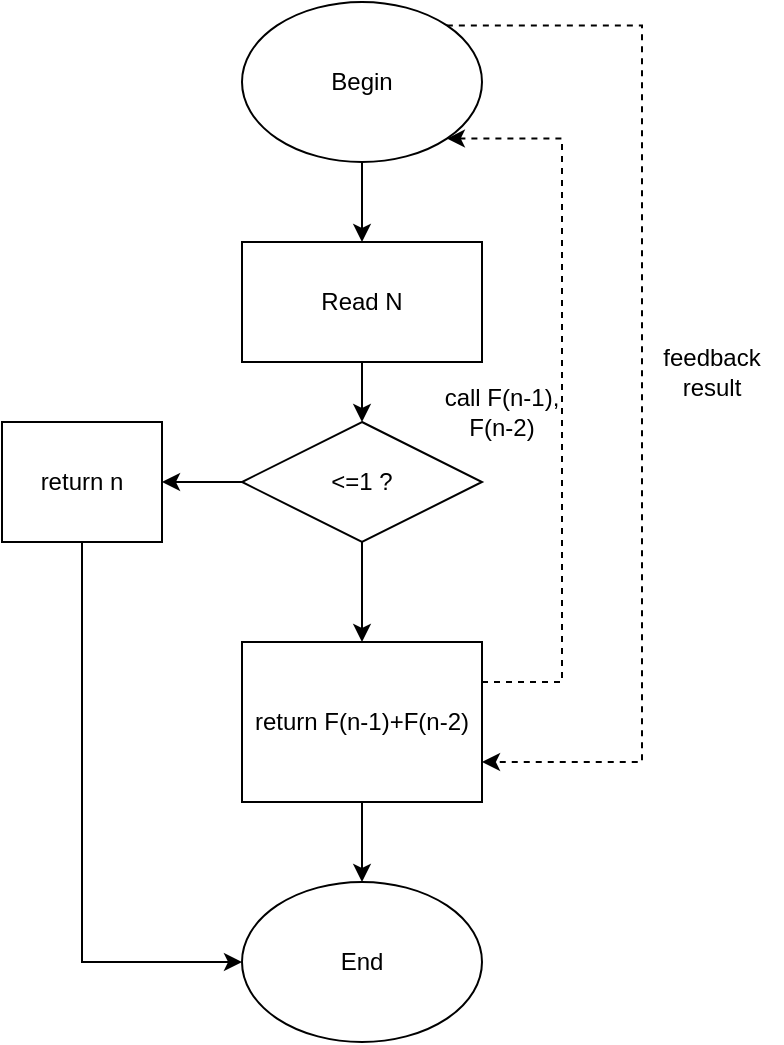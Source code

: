 <mxfile version="28.1.0" pages="2">
  <diagram name="recursion" id="O-sZBEDEmAkVfUN_vd6D">
    <mxGraphModel dx="1148" dy="536" grid="1" gridSize="10" guides="1" tooltips="1" connect="1" arrows="1" fold="1" page="1" pageScale="1" pageWidth="850" pageHeight="1100" math="0" shadow="0">
      <root>
        <mxCell id="0" />
        <mxCell id="1" parent="0" />
        <mxCell id="isNekOpWwfA3UuepOM5H-3" style="edgeStyle=orthogonalEdgeStyle;rounded=0;orthogonalLoop=1;jettySize=auto;html=1;entryX=0.5;entryY=0;entryDx=0;entryDy=0;" edge="1" parent="1" source="isNekOpWwfA3UuepOM5H-1" target="isNekOpWwfA3UuepOM5H-2">
          <mxGeometry relative="1" as="geometry" />
        </mxCell>
        <mxCell id="isNekOpWwfA3UuepOM5H-16" style="edgeStyle=orthogonalEdgeStyle;dashed=1;rounded=0;orthogonalLoop=1;jettySize=auto;html=1;exitX=1;exitY=0;exitDx=0;exitDy=0;entryX=1;entryY=0.75;entryDx=0;entryDy=0;" edge="1" parent="1" source="isNekOpWwfA3UuepOM5H-1" target="isNekOpWwfA3UuepOM5H-9">
          <mxGeometry relative="1" as="geometry">
            <Array as="points">
              <mxPoint x="520" y="132" />
              <mxPoint x="520" y="500" />
            </Array>
          </mxGeometry>
        </mxCell>
        <mxCell id="isNekOpWwfA3UuepOM5H-1" value="Begin" style="ellipse;whiteSpace=wrap;html=1;" vertex="1" parent="1">
          <mxGeometry x="320" y="120" width="120" height="80" as="geometry" />
        </mxCell>
        <mxCell id="isNekOpWwfA3UuepOM5H-6" value="" style="edgeStyle=orthogonalEdgeStyle;rounded=0;orthogonalLoop=1;jettySize=auto;html=1;" edge="1" parent="1" source="isNekOpWwfA3UuepOM5H-2" target="isNekOpWwfA3UuepOM5H-4">
          <mxGeometry relative="1" as="geometry" />
        </mxCell>
        <mxCell id="isNekOpWwfA3UuepOM5H-2" value="Read N" style="rounded=0;whiteSpace=wrap;html=1;" vertex="1" parent="1">
          <mxGeometry x="320" y="240" width="120" height="60" as="geometry" />
        </mxCell>
        <mxCell id="isNekOpWwfA3UuepOM5H-10" value="" style="edgeStyle=orthogonalEdgeStyle;rounded=0;orthogonalLoop=1;jettySize=auto;html=1;" edge="1" parent="1" source="isNekOpWwfA3UuepOM5H-4" target="isNekOpWwfA3UuepOM5H-7">
          <mxGeometry relative="1" as="geometry" />
        </mxCell>
        <mxCell id="isNekOpWwfA3UuepOM5H-13" value="" style="edgeStyle=orthogonalEdgeStyle;rounded=0;orthogonalLoop=1;jettySize=auto;html=1;" edge="1" parent="1" source="isNekOpWwfA3UuepOM5H-4" target="isNekOpWwfA3UuepOM5H-9">
          <mxGeometry relative="1" as="geometry" />
        </mxCell>
        <mxCell id="isNekOpWwfA3UuepOM5H-4" value="&amp;lt;=1 ?" style="rhombus;whiteSpace=wrap;html=1;" vertex="1" parent="1">
          <mxGeometry x="320" y="330" width="120" height="60" as="geometry" />
        </mxCell>
        <mxCell id="isNekOpWwfA3UuepOM5H-21" style="edgeStyle=orthogonalEdgeStyle;rounded=0;orthogonalLoop=1;jettySize=auto;html=1;entryX=0;entryY=0.5;entryDx=0;entryDy=0;" edge="1" parent="1" source="isNekOpWwfA3UuepOM5H-7" target="isNekOpWwfA3UuepOM5H-19">
          <mxGeometry relative="1" as="geometry">
            <Array as="points">
              <mxPoint x="240" y="600" />
            </Array>
          </mxGeometry>
        </mxCell>
        <mxCell id="isNekOpWwfA3UuepOM5H-7" value="return n" style="rounded=0;whiteSpace=wrap;html=1;" vertex="1" parent="1">
          <mxGeometry x="200" y="330" width="80" height="60" as="geometry" />
        </mxCell>
        <mxCell id="isNekOpWwfA3UuepOM5H-14" style="edgeStyle=orthogonalEdgeStyle;dashed=1;rounded=0;orthogonalLoop=1;jettySize=auto;html=1;exitX=1;exitY=0.25;exitDx=0;exitDy=0;entryX=1;entryY=1;entryDx=0;entryDy=0;" edge="1" parent="1" source="isNekOpWwfA3UuepOM5H-9" target="isNekOpWwfA3UuepOM5H-1">
          <mxGeometry relative="1" as="geometry">
            <Array as="points">
              <mxPoint x="480" y="460" />
              <mxPoint x="480" y="188" />
            </Array>
          </mxGeometry>
        </mxCell>
        <mxCell id="isNekOpWwfA3UuepOM5H-20" value="" style="edgeStyle=orthogonalEdgeStyle;rounded=0;orthogonalLoop=1;jettySize=auto;html=1;" edge="1" parent="1" source="isNekOpWwfA3UuepOM5H-9" target="isNekOpWwfA3UuepOM5H-19">
          <mxGeometry relative="1" as="geometry" />
        </mxCell>
        <mxCell id="isNekOpWwfA3UuepOM5H-9" value="return F(n-1)+F(n-2)" style="rounded=0;whiteSpace=wrap;html=1;" vertex="1" parent="1">
          <mxGeometry x="320" y="440" width="120" height="80" as="geometry" />
        </mxCell>
        <mxCell id="isNekOpWwfA3UuepOM5H-17" value="feedback result" style="text;strokeColor=none;align=center;fillColor=none;html=1;verticalAlign=middle;whiteSpace=wrap;rounded=0;" vertex="1" parent="1">
          <mxGeometry x="520" y="290" width="70" height="30" as="geometry" />
        </mxCell>
        <mxCell id="isNekOpWwfA3UuepOM5H-18" value="call F(n-1), F(n-2)" style="text;strokeColor=none;align=center;fillColor=none;html=1;verticalAlign=middle;whiteSpace=wrap;rounded=0;" vertex="1" parent="1">
          <mxGeometry x="420" y="310" width="60" height="30" as="geometry" />
        </mxCell>
        <mxCell id="isNekOpWwfA3UuepOM5H-19" value="End" style="ellipse;whiteSpace=wrap;html=1;" vertex="1" parent="1">
          <mxGeometry x="320" y="560" width="120" height="80" as="geometry" />
        </mxCell>
      </root>
    </mxGraphModel>
  </diagram>
  <diagram id="kWqcQiCUHX3t71fTcnpK" name="Page-2">
    <mxGraphModel dx="1388" dy="648" grid="1" gridSize="10" guides="1" tooltips="1" connect="1" arrows="1" fold="1" page="1" pageScale="1" pageWidth="850" pageHeight="1100" math="0" shadow="0">
      <root>
        <mxCell id="0" />
        <mxCell id="1" parent="0" />
        <mxCell id="DXiI8KVqhu_7IyItmCT_-6" value="" style="edgeStyle=orthogonalEdgeStyle;rounded=0;orthogonalLoop=1;jettySize=auto;html=1;" edge="1" parent="1" source="F9ZU4LgaUNKzD_iNcTYk-1" target="DXiI8KVqhu_7IyItmCT_-1">
          <mxGeometry relative="1" as="geometry" />
        </mxCell>
        <mxCell id="F9ZU4LgaUNKzD_iNcTYk-1" value="Begin" style="ellipse;whiteSpace=wrap;html=1;" vertex="1" parent="1">
          <mxGeometry x="360" y="80" width="120" height="80" as="geometry" />
        </mxCell>
        <mxCell id="DXiI8KVqhu_7IyItmCT_-7" value="" style="edgeStyle=orthogonalEdgeStyle;rounded=0;orthogonalLoop=1;jettySize=auto;html=1;" edge="1" parent="1" source="DXiI8KVqhu_7IyItmCT_-1" target="DXiI8KVqhu_7IyItmCT_-3">
          <mxGeometry relative="1" as="geometry" />
        </mxCell>
        <mxCell id="DXiI8KVqhu_7IyItmCT_-1" value="Read N" style="rounded=0;whiteSpace=wrap;html=1;" vertex="1" parent="1">
          <mxGeometry x="360" y="200" width="120" height="40" as="geometry" />
        </mxCell>
        <mxCell id="DXiI8KVqhu_7IyItmCT_-9" value="" style="edgeStyle=orthogonalEdgeStyle;rounded=0;orthogonalLoop=1;jettySize=auto;html=1;" edge="1" parent="1" source="DXiI8KVqhu_7IyItmCT_-3" target="DXiI8KVqhu_7IyItmCT_-8">
          <mxGeometry relative="1" as="geometry" />
        </mxCell>
        <mxCell id="DXiI8KVqhu_7IyItmCT_-3" value="F[0]=0&lt;br&gt;F[1]=0&lt;br&gt;i=2" style="rounded=0;whiteSpace=wrap;html=1;" vertex="1" parent="1">
          <mxGeometry x="360" y="280" width="120" height="60" as="geometry" />
        </mxCell>
        <mxCell id="DXiI8KVqhu_7IyItmCT_-11" value="" style="edgeStyle=orthogonalEdgeStyle;rounded=0;orthogonalLoop=1;jettySize=auto;html=1;" edge="1" parent="1" source="DXiI8KVqhu_7IyItmCT_-8" target="DXiI8KVqhu_7IyItmCT_-10">
          <mxGeometry relative="1" as="geometry" />
        </mxCell>
        <mxCell id="DXiI8KVqhu_7IyItmCT_-19" style="edgeStyle=orthogonalEdgeStyle;rounded=0;orthogonalLoop=1;jettySize=auto;html=1;exitX=0;exitY=0.5;exitDx=0;exitDy=0;entryX=0.5;entryY=0;entryDx=0;entryDy=0;" edge="1" parent="1" source="DXiI8KVqhu_7IyItmCT_-8" target="DXiI8KVqhu_7IyItmCT_-18">
          <mxGeometry relative="1" as="geometry" />
        </mxCell>
        <mxCell id="DXiI8KVqhu_7IyItmCT_-8" value="i&amp;lt;=N-1" style="rhombus;whiteSpace=wrap;html=1;" vertex="1" parent="1">
          <mxGeometry x="360" y="380" width="120" height="80" as="geometry" />
        </mxCell>
        <mxCell id="DXiI8KVqhu_7IyItmCT_-13" value="" style="edgeStyle=orthogonalEdgeStyle;rounded=0;orthogonalLoop=1;jettySize=auto;html=1;" edge="1" parent="1" source="DXiI8KVqhu_7IyItmCT_-10" target="DXiI8KVqhu_7IyItmCT_-12">
          <mxGeometry relative="1" as="geometry" />
        </mxCell>
        <mxCell id="DXiI8KVqhu_7IyItmCT_-10" value="A[i]=A[i-1]+A[i-2]" style="rounded=0;whiteSpace=wrap;html=1;" vertex="1" parent="1">
          <mxGeometry x="360" y="480" width="120" height="40" as="geometry" />
        </mxCell>
        <mxCell id="DXiI8KVqhu_7IyItmCT_-12" value="i=i+1" style="rounded=0;whiteSpace=wrap;html=1;" vertex="1" parent="1">
          <mxGeometry x="360" y="540" width="120" height="40" as="geometry" />
        </mxCell>
        <mxCell id="DXiI8KVqhu_7IyItmCT_-15" value="" style="endArrow=none;html=1;rounded=0;" edge="1" parent="1">
          <mxGeometry width="50" height="50" relative="1" as="geometry">
            <mxPoint x="480" y="560" as="sourcePoint" />
            <mxPoint x="560" y="560" as="targetPoint" />
          </mxGeometry>
        </mxCell>
        <mxCell id="DXiI8KVqhu_7IyItmCT_-16" value="" style="endArrow=none;html=1;rounded=0;" edge="1" parent="1">
          <mxGeometry width="50" height="50" relative="1" as="geometry">
            <mxPoint x="560" y="560" as="sourcePoint" />
            <mxPoint x="560" y="360" as="targetPoint" />
          </mxGeometry>
        </mxCell>
        <mxCell id="DXiI8KVqhu_7IyItmCT_-17" value="" style="endArrow=classic;html=1;rounded=0;" edge="1" parent="1">
          <mxGeometry width="50" height="50" relative="1" as="geometry">
            <mxPoint x="560" y="360" as="sourcePoint" />
            <mxPoint x="420" y="360" as="targetPoint" />
          </mxGeometry>
        </mxCell>
        <mxCell id="DXiI8KVqhu_7IyItmCT_-22" style="edgeStyle=orthogonalEdgeStyle;rounded=0;orthogonalLoop=1;jettySize=auto;html=1;entryX=0;entryY=0.5;entryDx=0;entryDy=0;" edge="1" parent="1" source="DXiI8KVqhu_7IyItmCT_-18" target="DXiI8KVqhu_7IyItmCT_-20">
          <mxGeometry relative="1" as="geometry">
            <Array as="points">
              <mxPoint x="260" y="660" />
            </Array>
          </mxGeometry>
        </mxCell>
        <mxCell id="DXiI8KVqhu_7IyItmCT_-18" value="return A[N-1]" style="rounded=0;whiteSpace=wrap;html=1;" vertex="1" parent="1">
          <mxGeometry x="200" y="500" width="120" height="40" as="geometry" />
        </mxCell>
        <mxCell id="DXiI8KVqhu_7IyItmCT_-20" value="End" style="ellipse;whiteSpace=wrap;html=1;" vertex="1" parent="1">
          <mxGeometry x="360" y="620" width="120" height="80" as="geometry" />
        </mxCell>
      </root>
    </mxGraphModel>
  </diagram>
</mxfile>
